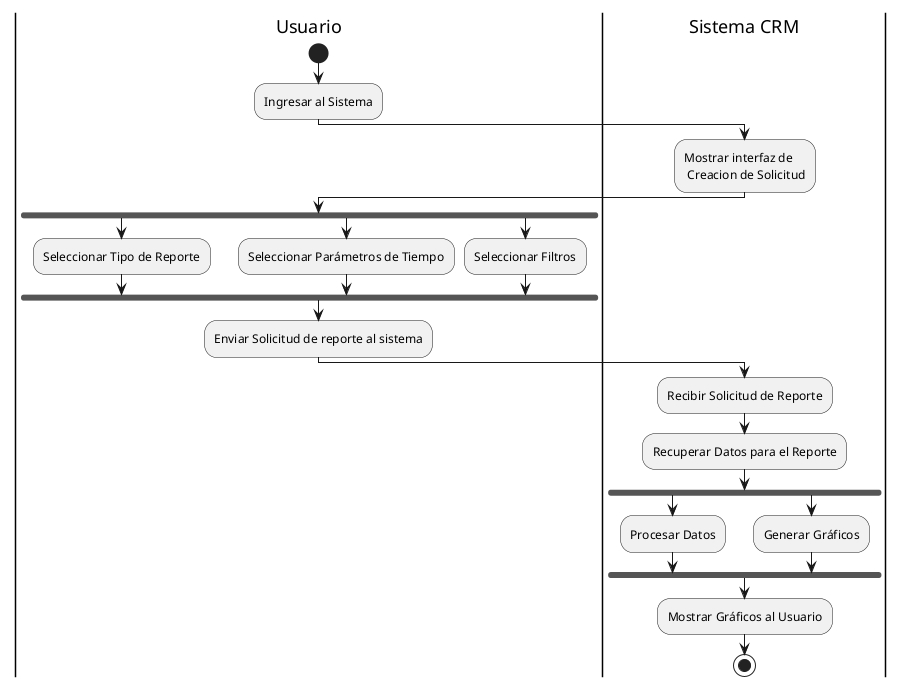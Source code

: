 @startuml

|Usuario|
start
:Ingresar al Sistema;
|Sistema CRM|
:Mostrar interfaz de\n Creacion de Solicitud;
|Usuario|

fork
    :Seleccionar Tipo de Reporte;
fork again
    :Seleccionar Parámetros de Tiempo;
fork again
    :Seleccionar Filtros;
end fork

:Enviar Solicitud de reporte al sistema;

|Sistema CRM|
:Recibir Solicitud de Reporte;
:Recuperar Datos para el Reporte;

fork
    :Procesar Datos;
fork again
    :Generar Gráficos;
end fork

:Mostrar Gráficos al Usuario;

stop

@enduml

